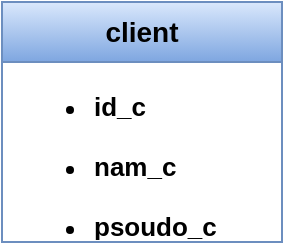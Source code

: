 <mxfile version="21.3.5" type="device">
  <diagram id="C5RBs43oDa-KdzZeNtuy" name="Page-1">
    <mxGraphModel dx="713" dy="457" grid="1" gridSize="10" guides="1" tooltips="1" connect="1" arrows="1" fold="1" page="1" pageScale="1" pageWidth="827" pageHeight="1169" math="0" shadow="0">
      <root>
        <mxCell id="WIyWlLk6GJQsqaUBKTNV-0" />
        <mxCell id="WIyWlLk6GJQsqaUBKTNV-1" parent="WIyWlLk6GJQsqaUBKTNV-0" />
        <mxCell id="1hdKe9Zd-qHaBSBgOz_Q-2" value="&lt;b&gt;&lt;font style=&quot;font-size: 14px;&quot;&gt;client&lt;/font&gt;&lt;/b&gt;" style="swimlane;fontStyle=0;childLayout=stackLayout;horizontal=1;startSize=30;horizontalStack=0;resizeParent=1;resizeParentMax=0;resizeLast=0;collapsible=1;marginBottom=0;whiteSpace=wrap;html=1;fillColor=#dae8fc;gradientColor=#7ea6e0;strokeColor=#6c8ebf;" vertex="1" parent="WIyWlLk6GJQsqaUBKTNV-1">
          <mxGeometry x="300" y="180" width="140" height="120" as="geometry" />
        </mxCell>
        <mxCell id="1hdKe9Zd-qHaBSBgOz_Q-3" value="&lt;ul&gt;&lt;li&gt;&lt;span style=&quot;background-color: initial;&quot;&gt;&lt;b&gt;&lt;font style=&quot;font-size: 13px;&quot;&gt;id_c&lt;/font&gt;&lt;/b&gt;&lt;/span&gt;&lt;/li&gt;&lt;/ul&gt;" style="text;strokeColor=none;fillColor=none;align=left;verticalAlign=middle;spacingLeft=4;spacingRight=4;overflow=hidden;points=[[0,0.5],[1,0.5]];portConstraint=eastwest;rotatable=0;whiteSpace=wrap;html=1;" vertex="1" parent="1hdKe9Zd-qHaBSBgOz_Q-2">
          <mxGeometry y="30" width="140" height="30" as="geometry" />
        </mxCell>
        <mxCell id="1hdKe9Zd-qHaBSBgOz_Q-4" value="&lt;ul&gt;&lt;li&gt;&lt;b&gt;&lt;font style=&quot;font-size: 13px;&quot;&gt;nam_c&lt;/font&gt;&lt;/b&gt;&lt;/li&gt;&lt;/ul&gt;" style="text;strokeColor=none;fillColor=none;align=left;verticalAlign=middle;spacingLeft=4;spacingRight=4;overflow=hidden;points=[[0,0.5],[1,0.5]];portConstraint=eastwest;rotatable=0;whiteSpace=wrap;html=1;" vertex="1" parent="1hdKe9Zd-qHaBSBgOz_Q-2">
          <mxGeometry y="60" width="140" height="30" as="geometry" />
        </mxCell>
        <mxCell id="1hdKe9Zd-qHaBSBgOz_Q-5" value="&lt;ul&gt;&lt;li&gt;&lt;b&gt;&lt;font style=&quot;font-size: 13px;&quot;&gt;psoudo_c&lt;/font&gt;&lt;/b&gt;&lt;/li&gt;&lt;/ul&gt;" style="text;strokeColor=none;fillColor=none;align=left;verticalAlign=middle;spacingLeft=4;spacingRight=4;overflow=hidden;points=[[0,0.5],[1,0.5]];portConstraint=eastwest;rotatable=0;whiteSpace=wrap;html=1;" vertex="1" parent="1hdKe9Zd-qHaBSBgOz_Q-2">
          <mxGeometry y="90" width="140" height="30" as="geometry" />
        </mxCell>
      </root>
    </mxGraphModel>
  </diagram>
</mxfile>
